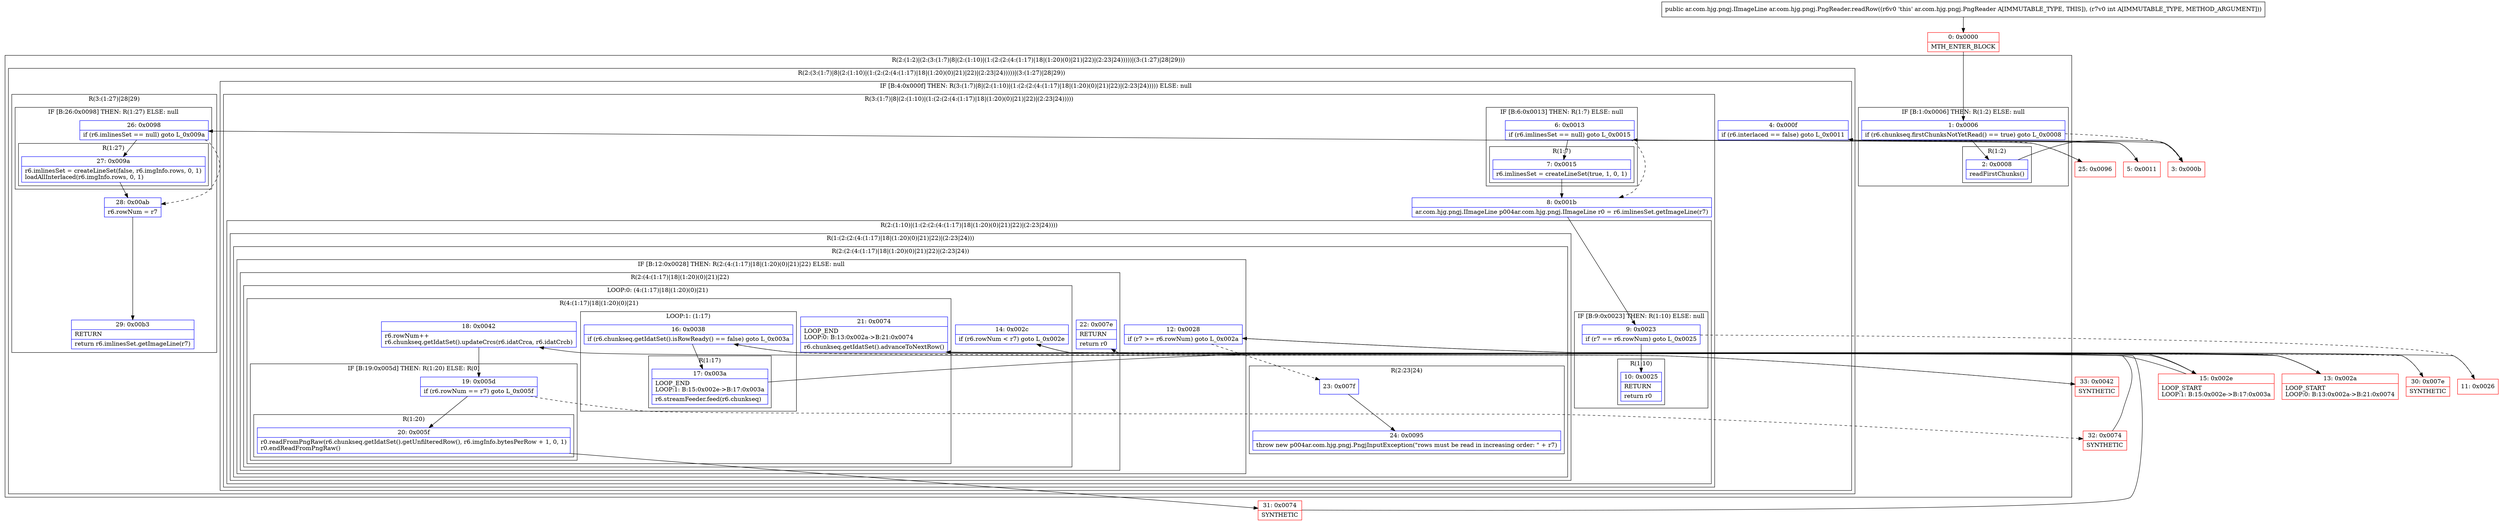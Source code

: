 digraph "CFG forar.com.hjg.pngj.PngReader.readRow(I)Lar\/com\/hjg\/pngj\/IImageLine;" {
subgraph cluster_Region_1864299774 {
label = "R(2:(1:2)|(2:(3:(1:7)|8|(2:(1:10)|(1:(2:(2:(4:(1:17)|18|(1:20)(0)|21)|22)|(2:23|24)))))|(3:(1:27)|28|29)))";
node [shape=record,color=blue];
subgraph cluster_IfRegion_1075028858 {
label = "IF [B:1:0x0006] THEN: R(1:2) ELSE: null";
node [shape=record,color=blue];
Node_1 [shape=record,label="{1\:\ 0x0006|if (r6.chunkseq.firstChunksNotYetRead() == true) goto L_0x0008\l}"];
subgraph cluster_Region_330395896 {
label = "R(1:2)";
node [shape=record,color=blue];
Node_2 [shape=record,label="{2\:\ 0x0008|readFirstChunks()\l}"];
}
}
subgraph cluster_Region_646771866 {
label = "R(2:(3:(1:7)|8|(2:(1:10)|(1:(2:(2:(4:(1:17)|18|(1:20)(0)|21)|22)|(2:23|24)))))|(3:(1:27)|28|29))";
node [shape=record,color=blue];
subgraph cluster_IfRegion_1043156401 {
label = "IF [B:4:0x000f] THEN: R(3:(1:7)|8|(2:(1:10)|(1:(2:(2:(4:(1:17)|18|(1:20)(0)|21)|22)|(2:23|24))))) ELSE: null";
node [shape=record,color=blue];
Node_4 [shape=record,label="{4\:\ 0x000f|if (r6.interlaced == false) goto L_0x0011\l}"];
subgraph cluster_Region_1804996209 {
label = "R(3:(1:7)|8|(2:(1:10)|(1:(2:(2:(4:(1:17)|18|(1:20)(0)|21)|22)|(2:23|24)))))";
node [shape=record,color=blue];
subgraph cluster_IfRegion_1668821373 {
label = "IF [B:6:0x0013] THEN: R(1:7) ELSE: null";
node [shape=record,color=blue];
Node_6 [shape=record,label="{6\:\ 0x0013|if (r6.imlinesSet == null) goto L_0x0015\l}"];
subgraph cluster_Region_2077670234 {
label = "R(1:7)";
node [shape=record,color=blue];
Node_7 [shape=record,label="{7\:\ 0x0015|r6.imlinesSet = createLineSet(true, 1, 0, 1)\l}"];
}
}
Node_8 [shape=record,label="{8\:\ 0x001b|ar.com.hjg.pngj.IImageLine p004ar.com.hjg.pngj.IImageLine r0 = r6.imlinesSet.getImageLine(r7)\l}"];
subgraph cluster_Region_985639070 {
label = "R(2:(1:10)|(1:(2:(2:(4:(1:17)|18|(1:20)(0)|21)|22)|(2:23|24))))";
node [shape=record,color=blue];
subgraph cluster_IfRegion_1856715453 {
label = "IF [B:9:0x0023] THEN: R(1:10) ELSE: null";
node [shape=record,color=blue];
Node_9 [shape=record,label="{9\:\ 0x0023|if (r7 == r6.rowNum) goto L_0x0025\l}"];
subgraph cluster_Region_1521776482 {
label = "R(1:10)";
node [shape=record,color=blue];
Node_10 [shape=record,label="{10\:\ 0x0025|RETURN\l|return r0\l}"];
}
}
subgraph cluster_Region_1291455948 {
label = "R(1:(2:(2:(4:(1:17)|18|(1:20)(0)|21)|22)|(2:23|24)))";
node [shape=record,color=blue];
subgraph cluster_Region_45638498 {
label = "R(2:(2:(4:(1:17)|18|(1:20)(0)|21)|22)|(2:23|24))";
node [shape=record,color=blue];
subgraph cluster_IfRegion_1157939443 {
label = "IF [B:12:0x0028] THEN: R(2:(4:(1:17)|18|(1:20)(0)|21)|22) ELSE: null";
node [shape=record,color=blue];
Node_12 [shape=record,label="{12\:\ 0x0028|if (r7 \>= r6.rowNum) goto L_0x002a\l}"];
subgraph cluster_Region_920667935 {
label = "R(2:(4:(1:17)|18|(1:20)(0)|21)|22)";
node [shape=record,color=blue];
subgraph cluster_LoopRegion_1926063164 {
label = "LOOP:0: (4:(1:17)|18|(1:20)(0)|21)";
node [shape=record,color=blue];
Node_14 [shape=record,label="{14\:\ 0x002c|if (r6.rowNum \< r7) goto L_0x002e\l}"];
subgraph cluster_Region_1858438084 {
label = "R(4:(1:17)|18|(1:20)(0)|21)";
node [shape=record,color=blue];
subgraph cluster_LoopRegion_799497741 {
label = "LOOP:1: (1:17)";
node [shape=record,color=blue];
Node_16 [shape=record,label="{16\:\ 0x0038|if (r6.chunkseq.getIdatSet().isRowReady() == false) goto L_0x003a\l}"];
subgraph cluster_Region_1288114258 {
label = "R(1:17)";
node [shape=record,color=blue];
Node_17 [shape=record,label="{17\:\ 0x003a|LOOP_END\lLOOP:1: B:15:0x002e\-\>B:17:0x003a\l|r6.streamFeeder.feed(r6.chunkseq)\l}"];
}
}
Node_18 [shape=record,label="{18\:\ 0x0042|r6.rowNum++\lr6.chunkseq.getIdatSet().updateCrcs(r6.idatCrca, r6.idatCrcb)\l}"];
subgraph cluster_IfRegion_1437753714 {
label = "IF [B:19:0x005d] THEN: R(1:20) ELSE: R(0)";
node [shape=record,color=blue];
Node_19 [shape=record,label="{19\:\ 0x005d|if (r6.rowNum == r7) goto L_0x005f\l}"];
subgraph cluster_Region_115435660 {
label = "R(1:20)";
node [shape=record,color=blue];
Node_20 [shape=record,label="{20\:\ 0x005f|r0.readFromPngRaw(r6.chunkseq.getIdatSet().getUnfilteredRow(), r6.imgInfo.bytesPerRow + 1, 0, 1)\lr0.endReadFromPngRaw()\l}"];
}
subgraph cluster_Region_388699043 {
label = "R(0)";
node [shape=record,color=blue];
}
}
Node_21 [shape=record,label="{21\:\ 0x0074|LOOP_END\lLOOP:0: B:13:0x002a\-\>B:21:0x0074\l|r6.chunkseq.getIdatSet().advanceToNextRow()\l}"];
}
}
Node_22 [shape=record,label="{22\:\ 0x007e|RETURN\l|return r0\l}"];
}
}
subgraph cluster_Region_48853117 {
label = "R(2:23|24)";
node [shape=record,color=blue];
Node_23 [shape=record,label="{23\:\ 0x007f}"];
Node_24 [shape=record,label="{24\:\ 0x0095|throw new p004ar.com.hjg.pngj.PngjInputException(\"rows must be read in increasing order: \" + r7)\l}"];
}
}
}
}
}
}
subgraph cluster_Region_1985521138 {
label = "R(3:(1:27)|28|29)";
node [shape=record,color=blue];
subgraph cluster_IfRegion_807920570 {
label = "IF [B:26:0x0098] THEN: R(1:27) ELSE: null";
node [shape=record,color=blue];
Node_26 [shape=record,label="{26\:\ 0x0098|if (r6.imlinesSet == null) goto L_0x009a\l}"];
subgraph cluster_Region_2145273878 {
label = "R(1:27)";
node [shape=record,color=blue];
Node_27 [shape=record,label="{27\:\ 0x009a|r6.imlinesSet = createLineSet(false, r6.imgInfo.rows, 0, 1)\lloadAllInterlaced(r6.imgInfo.rows, 0, 1)\l}"];
}
}
Node_28 [shape=record,label="{28\:\ 0x00ab|r6.rowNum = r7\l}"];
Node_29 [shape=record,label="{29\:\ 0x00b3|RETURN\l|return r6.imlinesSet.getImageLine(r7)\l}"];
}
}
}
Node_0 [shape=record,color=red,label="{0\:\ 0x0000|MTH_ENTER_BLOCK\l}"];
Node_3 [shape=record,color=red,label="{3\:\ 0x000b}"];
Node_5 [shape=record,color=red,label="{5\:\ 0x0011}"];
Node_11 [shape=record,color=red,label="{11\:\ 0x0026}"];
Node_13 [shape=record,color=red,label="{13\:\ 0x002a|LOOP_START\lLOOP:0: B:13:0x002a\-\>B:21:0x0074\l}"];
Node_15 [shape=record,color=red,label="{15\:\ 0x002e|LOOP_START\lLOOP:1: B:15:0x002e\-\>B:17:0x003a\l}"];
Node_25 [shape=record,color=red,label="{25\:\ 0x0096}"];
Node_30 [shape=record,color=red,label="{30\:\ 0x007e|SYNTHETIC\l}"];
Node_31 [shape=record,color=red,label="{31\:\ 0x0074|SYNTHETIC\l}"];
Node_32 [shape=record,color=red,label="{32\:\ 0x0074|SYNTHETIC\l}"];
Node_33 [shape=record,color=red,label="{33\:\ 0x0042|SYNTHETIC\l}"];
MethodNode[shape=record,label="{public ar.com.hjg.pngj.IImageLine ar.com.hjg.pngj.PngReader.readRow((r6v0 'this' ar.com.hjg.pngj.PngReader A[IMMUTABLE_TYPE, THIS]), (r7v0 int A[IMMUTABLE_TYPE, METHOD_ARGUMENT])) }"];
MethodNode -> Node_0;
Node_1 -> Node_2;
Node_1 -> Node_3[style=dashed];
Node_2 -> Node_3;
Node_4 -> Node_5;
Node_4 -> Node_25[style=dashed];
Node_6 -> Node_7;
Node_6 -> Node_8[style=dashed];
Node_7 -> Node_8;
Node_8 -> Node_9;
Node_9 -> Node_10;
Node_9 -> Node_11[style=dashed];
Node_12 -> Node_13;
Node_12 -> Node_23[style=dashed];
Node_14 -> Node_15;
Node_14 -> Node_30[style=dashed];
Node_16 -> Node_17;
Node_16 -> Node_33[style=dashed];
Node_17 -> Node_15;
Node_18 -> Node_19;
Node_19 -> Node_20;
Node_19 -> Node_32[style=dashed];
Node_20 -> Node_31;
Node_21 -> Node_13;
Node_23 -> Node_24;
Node_26 -> Node_27;
Node_26 -> Node_28[style=dashed];
Node_27 -> Node_28;
Node_28 -> Node_29;
Node_0 -> Node_1;
Node_3 -> Node_4;
Node_5 -> Node_6;
Node_11 -> Node_12;
Node_13 -> Node_14;
Node_15 -> Node_16;
Node_25 -> Node_26;
Node_30 -> Node_22;
Node_31 -> Node_21;
Node_32 -> Node_21;
Node_33 -> Node_18;
}

